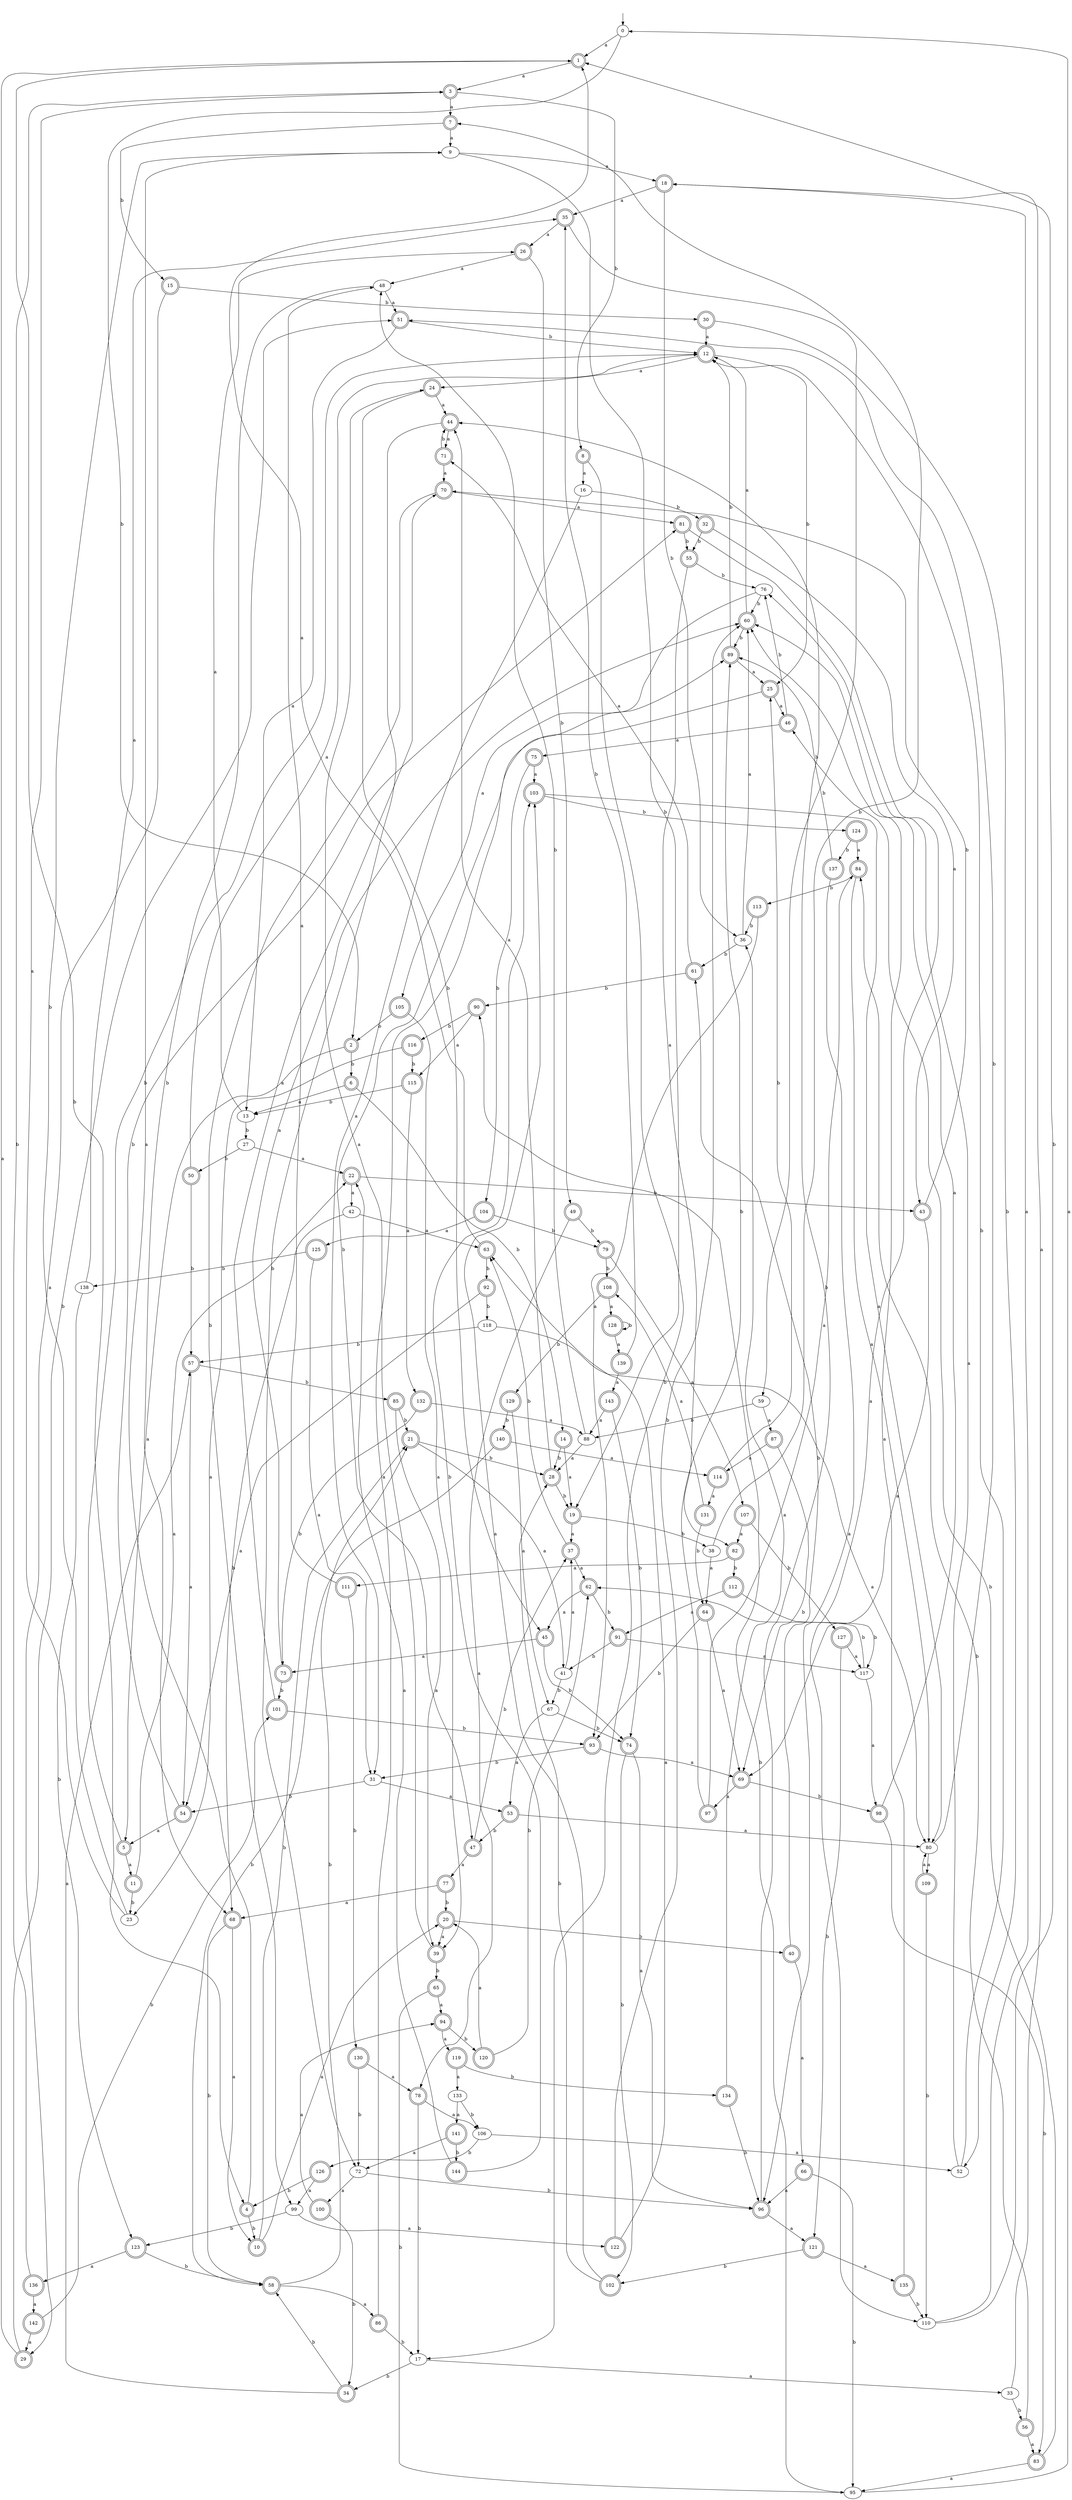 digraph RandomDFA {
  __start0 [label="", shape=none];
  __start0 -> 0 [label=""];
  0 [shape=circle]
  0 -> 1 [label="a"]
  0 -> 2 [label="b"]
  1 [shape=doublecircle]
  1 -> 3 [label="a"]
  1 -> 4 [label="b"]
  2 [shape=doublecircle]
  2 -> 5 [label="a"]
  2 -> 6 [label="b"]
  3 [shape=doublecircle]
  3 -> 7 [label="a"]
  3 -> 8 [label="b"]
  4 [shape=doublecircle]
  4 -> 9 [label="a"]
  4 -> 10 [label="b"]
  5 [shape=doublecircle]
  5 -> 11 [label="a"]
  5 -> 12 [label="b"]
  6 [shape=doublecircle]
  6 -> 13 [label="a"]
  6 -> 14 [label="b"]
  7 [shape=doublecircle]
  7 -> 9 [label="a"]
  7 -> 15 [label="b"]
  8 [shape=doublecircle]
  8 -> 16 [label="a"]
  8 -> 17 [label="b"]
  9
  9 -> 18 [label="a"]
  9 -> 19 [label="b"]
  10 [shape=doublecircle]
  10 -> 20 [label="a"]
  10 -> 21 [label="b"]
  11 [shape=doublecircle]
  11 -> 22 [label="a"]
  11 -> 23 [label="b"]
  12 [shape=doublecircle]
  12 -> 24 [label="a"]
  12 -> 25 [label="b"]
  13
  13 -> 26 [label="a"]
  13 -> 27 [label="b"]
  14 [shape=doublecircle]
  14 -> 19 [label="a"]
  14 -> 28 [label="b"]
  15 [shape=doublecircle]
  15 -> 29 [label="a"]
  15 -> 30 [label="b"]
  16
  16 -> 31 [label="a"]
  16 -> 32 [label="b"]
  17
  17 -> 33 [label="a"]
  17 -> 34 [label="b"]
  18 [shape=doublecircle]
  18 -> 35 [label="a"]
  18 -> 36 [label="b"]
  19 [shape=doublecircle]
  19 -> 37 [label="a"]
  19 -> 38 [label="b"]
  20 [shape=doublecircle]
  20 -> 39 [label="a"]
  20 -> 40 [label="b"]
  21 [shape=doublecircle]
  21 -> 41 [label="a"]
  21 -> 28 [label="b"]
  22 [shape=doublecircle]
  22 -> 42 [label="a"]
  22 -> 43 [label="b"]
  23
  23 -> 3 [label="a"]
  23 -> 9 [label="b"]
  24 [shape=doublecircle]
  24 -> 44 [label="a"]
  24 -> 45 [label="b"]
  25 [shape=doublecircle]
  25 -> 46 [label="a"]
  25 -> 47 [label="b"]
  26 [shape=doublecircle]
  26 -> 48 [label="a"]
  26 -> 49 [label="b"]
  27
  27 -> 22 [label="a"]
  27 -> 50 [label="b"]
  28 [shape=doublecircle]
  28 -> 44 [label="a"]
  28 -> 19 [label="b"]
  29 [shape=doublecircle]
  29 -> 1 [label="a"]
  29 -> 51 [label="b"]
  30 [shape=doublecircle]
  30 -> 12 [label="a"]
  30 -> 52 [label="b"]
  31
  31 -> 53 [label="a"]
  31 -> 54 [label="b"]
  32 [shape=doublecircle]
  32 -> 43 [label="a"]
  32 -> 55 [label="b"]
  33
  33 -> 18 [label="a"]
  33 -> 56 [label="b"]
  34 [shape=doublecircle]
  34 -> 57 [label="a"]
  34 -> 58 [label="b"]
  35 [shape=doublecircle]
  35 -> 26 [label="a"]
  35 -> 59 [label="b"]
  36
  36 -> 60 [label="a"]
  36 -> 61 [label="b"]
  37 [shape=doublecircle]
  37 -> 62 [label="a"]
  37 -> 63 [label="b"]
  38
  38 -> 64 [label="a"]
  38 -> 7 [label="b"]
  39 [shape=doublecircle]
  39 -> 24 [label="a"]
  39 -> 65 [label="b"]
  40 [shape=doublecircle]
  40 -> 66 [label="a"]
  40 -> 61 [label="b"]
  41
  41 -> 37 [label="a"]
  41 -> 67 [label="b"]
  42
  42 -> 63 [label="a"]
  42 -> 68 [label="b"]
  43 [shape=doublecircle]
  43 -> 69 [label="a"]
  43 -> 70 [label="b"]
  44 [shape=doublecircle]
  44 -> 71 [label="a"]
  44 -> 72 [label="b"]
  45 [shape=doublecircle]
  45 -> 73 [label="a"]
  45 -> 74 [label="b"]
  46 [shape=doublecircle]
  46 -> 75 [label="a"]
  46 -> 76 [label="b"]
  47 [shape=doublecircle]
  47 -> 77 [label="a"]
  47 -> 37 [label="b"]
  48
  48 -> 51 [label="a"]
  48 -> 68 [label="b"]
  49 [shape=doublecircle]
  49 -> 78 [label="a"]
  49 -> 79 [label="b"]
  50 [shape=doublecircle]
  50 -> 12 [label="a"]
  50 -> 57 [label="b"]
  51 [shape=doublecircle]
  51 -> 13 [label="a"]
  51 -> 12 [label="b"]
  52
  52 -> 76 [label="a"]
  52 -> 12 [label="b"]
  53 [shape=doublecircle]
  53 -> 80 [label="a"]
  53 -> 47 [label="b"]
  54 [shape=doublecircle]
  54 -> 5 [label="a"]
  54 -> 81 [label="b"]
  55 [shape=doublecircle]
  55 -> 82 [label="a"]
  55 -> 76 [label="b"]
  56 [shape=doublecircle]
  56 -> 83 [label="a"]
  56 -> 84 [label="b"]
  57 [shape=doublecircle]
  57 -> 54 [label="a"]
  57 -> 85 [label="b"]
  58 [shape=doublecircle]
  58 -> 86 [label="a"]
  58 -> 21 [label="b"]
  59
  59 -> 87 [label="a"]
  59 -> 88 [label="b"]
  60 [shape=doublecircle]
  60 -> 12 [label="a"]
  60 -> 89 [label="b"]
  61 [shape=doublecircle]
  61 -> 71 [label="a"]
  61 -> 90 [label="b"]
  62 [shape=doublecircle]
  62 -> 45 [label="a"]
  62 -> 91 [label="b"]
  63 [shape=doublecircle]
  63 -> 1 [label="a"]
  63 -> 92 [label="b"]
  64 [shape=doublecircle]
  64 -> 69 [label="a"]
  64 -> 93 [label="b"]
  65 [shape=doublecircle]
  65 -> 94 [label="a"]
  65 -> 95 [label="b"]
  66 [shape=doublecircle]
  66 -> 96 [label="a"]
  66 -> 95 [label="b"]
  67
  67 -> 53 [label="a"]
  67 -> 74 [label="b"]
  68 [shape=doublecircle]
  68 -> 10 [label="a"]
  68 -> 58 [label="b"]
  69 [shape=doublecircle]
  69 -> 97 [label="a"]
  69 -> 98 [label="b"]
  70 [shape=doublecircle]
  70 -> 81 [label="a"]
  70 -> 99 [label="b"]
  71 [shape=doublecircle]
  71 -> 70 [label="a"]
  71 -> 44 [label="b"]
  72
  72 -> 100 [label="a"]
  72 -> 96 [label="b"]
  73 [shape=doublecircle]
  73 -> 60 [label="a"]
  73 -> 101 [label="b"]
  74 [shape=doublecircle]
  74 -> 96 [label="a"]
  74 -> 102 [label="b"]
  75 [shape=doublecircle]
  75 -> 103 [label="a"]
  75 -> 104 [label="b"]
  76
  76 -> 105 [label="a"]
  76 -> 60 [label="b"]
  77 [shape=doublecircle]
  77 -> 68 [label="a"]
  77 -> 20 [label="b"]
  78 [shape=doublecircle]
  78 -> 106 [label="a"]
  78 -> 17 [label="b"]
  79 [shape=doublecircle]
  79 -> 107 [label="a"]
  79 -> 108 [label="b"]
  80
  80 -> 109 [label="a"]
  80 -> 51 [label="b"]
  81 [shape=doublecircle]
  81 -> 110 [label="a"]
  81 -> 55 [label="b"]
  82 [shape=doublecircle]
  82 -> 111 [label="a"]
  82 -> 112 [label="b"]
  83 [shape=doublecircle]
  83 -> 95 [label="a"]
  83 -> 46 [label="b"]
  84 [shape=doublecircle]
  84 -> 80 [label="a"]
  84 -> 113 [label="b"]
  85 [shape=doublecircle]
  85 -> 39 [label="a"]
  85 -> 21 [label="b"]
  86 [shape=doublecircle]
  86 -> 89 [label="a"]
  86 -> 17 [label="b"]
  87 [shape=doublecircle]
  87 -> 114 [label="a"]
  87 -> 69 [label="b"]
  88
  88 -> 28 [label="a"]
  88 -> 48 [label="b"]
  89 [shape=doublecircle]
  89 -> 25 [label="a"]
  89 -> 12 [label="b"]
  90 [shape=doublecircle]
  90 -> 115 [label="a"]
  90 -> 116 [label="b"]
  91 [shape=doublecircle]
  91 -> 117 [label="a"]
  91 -> 41 [label="b"]
  92 [shape=doublecircle]
  92 -> 54 [label="a"]
  92 -> 118 [label="b"]
  93 [shape=doublecircle]
  93 -> 69 [label="a"]
  93 -> 31 [label="b"]
  94 [shape=doublecircle]
  94 -> 119 [label="a"]
  94 -> 120 [label="b"]
  95
  95 -> 0 [label="a"]
  95 -> 90 [label="b"]
  96 [shape=doublecircle]
  96 -> 121 [label="a"]
  96 -> 44 [label="b"]
  97 [shape=doublecircle]
  97 -> 84 [label="a"]
  97 -> 89 [label="b"]
  98 [shape=doublecircle]
  98 -> 60 [label="a"]
  98 -> 83 [label="b"]
  99
  99 -> 122 [label="a"]
  99 -> 123 [label="b"]
  100 [shape=doublecircle]
  100 -> 94 [label="a"]
  100 -> 34 [label="b"]
  101 [shape=doublecircle]
  101 -> 70 [label="a"]
  101 -> 93 [label="b"]
  102 [shape=doublecircle]
  102 -> 103 [label="a"]
  102 -> 28 [label="b"]
  103 [shape=doublecircle]
  103 -> 80 [label="a"]
  103 -> 124 [label="b"]
  104 [shape=doublecircle]
  104 -> 125 [label="a"]
  104 -> 79 [label="b"]
  105 [shape=doublecircle]
  105 -> 39 [label="a"]
  105 -> 2 [label="b"]
  106
  106 -> 52 [label="a"]
  106 -> 126 [label="b"]
  107 [shape=doublecircle]
  107 -> 82 [label="a"]
  107 -> 127 [label="b"]
  108 [shape=doublecircle]
  108 -> 128 [label="a"]
  108 -> 129 [label="b"]
  109 [shape=doublecircle]
  109 -> 80 [label="a"]
  109 -> 110 [label="b"]
  110
  110 -> 18 [label="a"]
  110 -> 1 [label="b"]
  111 [shape=doublecircle]
  111 -> 48 [label="a"]
  111 -> 130 [label="b"]
  112 [shape=doublecircle]
  112 -> 91 [label="a"]
  112 -> 117 [label="b"]
  113 [shape=doublecircle]
  113 -> 93 [label="a"]
  113 -> 36 [label="b"]
  114 [shape=doublecircle]
  114 -> 131 [label="a"]
  114 -> 25 [label="b"]
  115 [shape=doublecircle]
  115 -> 132 [label="a"]
  115 -> 13 [label="b"]
  116 [shape=doublecircle]
  116 -> 23 [label="a"]
  116 -> 115 [label="b"]
  117
  117 -> 98 [label="a"]
  117 -> 62 [label="b"]
  118
  118 -> 80 [label="a"]
  118 -> 57 [label="b"]
  119 [shape=doublecircle]
  119 -> 133 [label="a"]
  119 -> 134 [label="b"]
  120 [shape=doublecircle]
  120 -> 20 [label="a"]
  120 -> 62 [label="b"]
  121 [shape=doublecircle]
  121 -> 135 [label="a"]
  121 -> 102 [label="b"]
  122 [shape=doublecircle]
  122 -> 63 [label="a"]
  122 -> 60 [label="b"]
  123 [shape=doublecircle]
  123 -> 136 [label="a"]
  123 -> 58 [label="b"]
  124 [shape=doublecircle]
  124 -> 84 [label="a"]
  124 -> 137 [label="b"]
  125 [shape=doublecircle]
  125 -> 31 [label="a"]
  125 -> 138 [label="b"]
  126 [shape=doublecircle]
  126 -> 99 [label="a"]
  126 -> 4 [label="b"]
  127 [shape=doublecircle]
  127 -> 117 [label="a"]
  127 -> 121 [label="b"]
  128 [shape=doublecircle]
  128 -> 139 [label="a"]
  128 -> 128 [label="b"]
  129 [shape=doublecircle]
  129 -> 67 [label="a"]
  129 -> 140 [label="b"]
  130 [shape=doublecircle]
  130 -> 78 [label="a"]
  130 -> 72 [label="b"]
  131 [shape=doublecircle]
  131 -> 108 [label="a"]
  131 -> 64 [label="b"]
  132 [shape=doublecircle]
  132 -> 88 [label="a"]
  132 -> 73 [label="b"]
  133
  133 -> 141 [label="a"]
  133 -> 106 [label="b"]
  134 [shape=doublecircle]
  134 -> 36 [label="a"]
  134 -> 96 [label="b"]
  135 [shape=doublecircle]
  135 -> 60 [label="a"]
  135 -> 110 [label="b"]
  136 [shape=doublecircle]
  136 -> 142 [label="a"]
  136 -> 3 [label="b"]
  137 [shape=doublecircle]
  137 -> 96 [label="a"]
  137 -> 89 [label="b"]
  138
  138 -> 35 [label="a"]
  138 -> 123 [label="b"]
  139 [shape=doublecircle]
  139 -> 143 [label="a"]
  139 -> 35 [label="b"]
  140 [shape=doublecircle]
  140 -> 114 [label="a"]
  140 -> 58 [label="b"]
  141 [shape=doublecircle]
  141 -> 72 [label="a"]
  141 -> 144 [label="b"]
  142 [shape=doublecircle]
  142 -> 29 [label="a"]
  142 -> 101 [label="b"]
  143 [shape=doublecircle]
  143 -> 88 [label="a"]
  143 -> 74 [label="b"]
  144 [shape=doublecircle]
  144 -> 22 [label="a"]
  144 -> 103 [label="b"]
}
